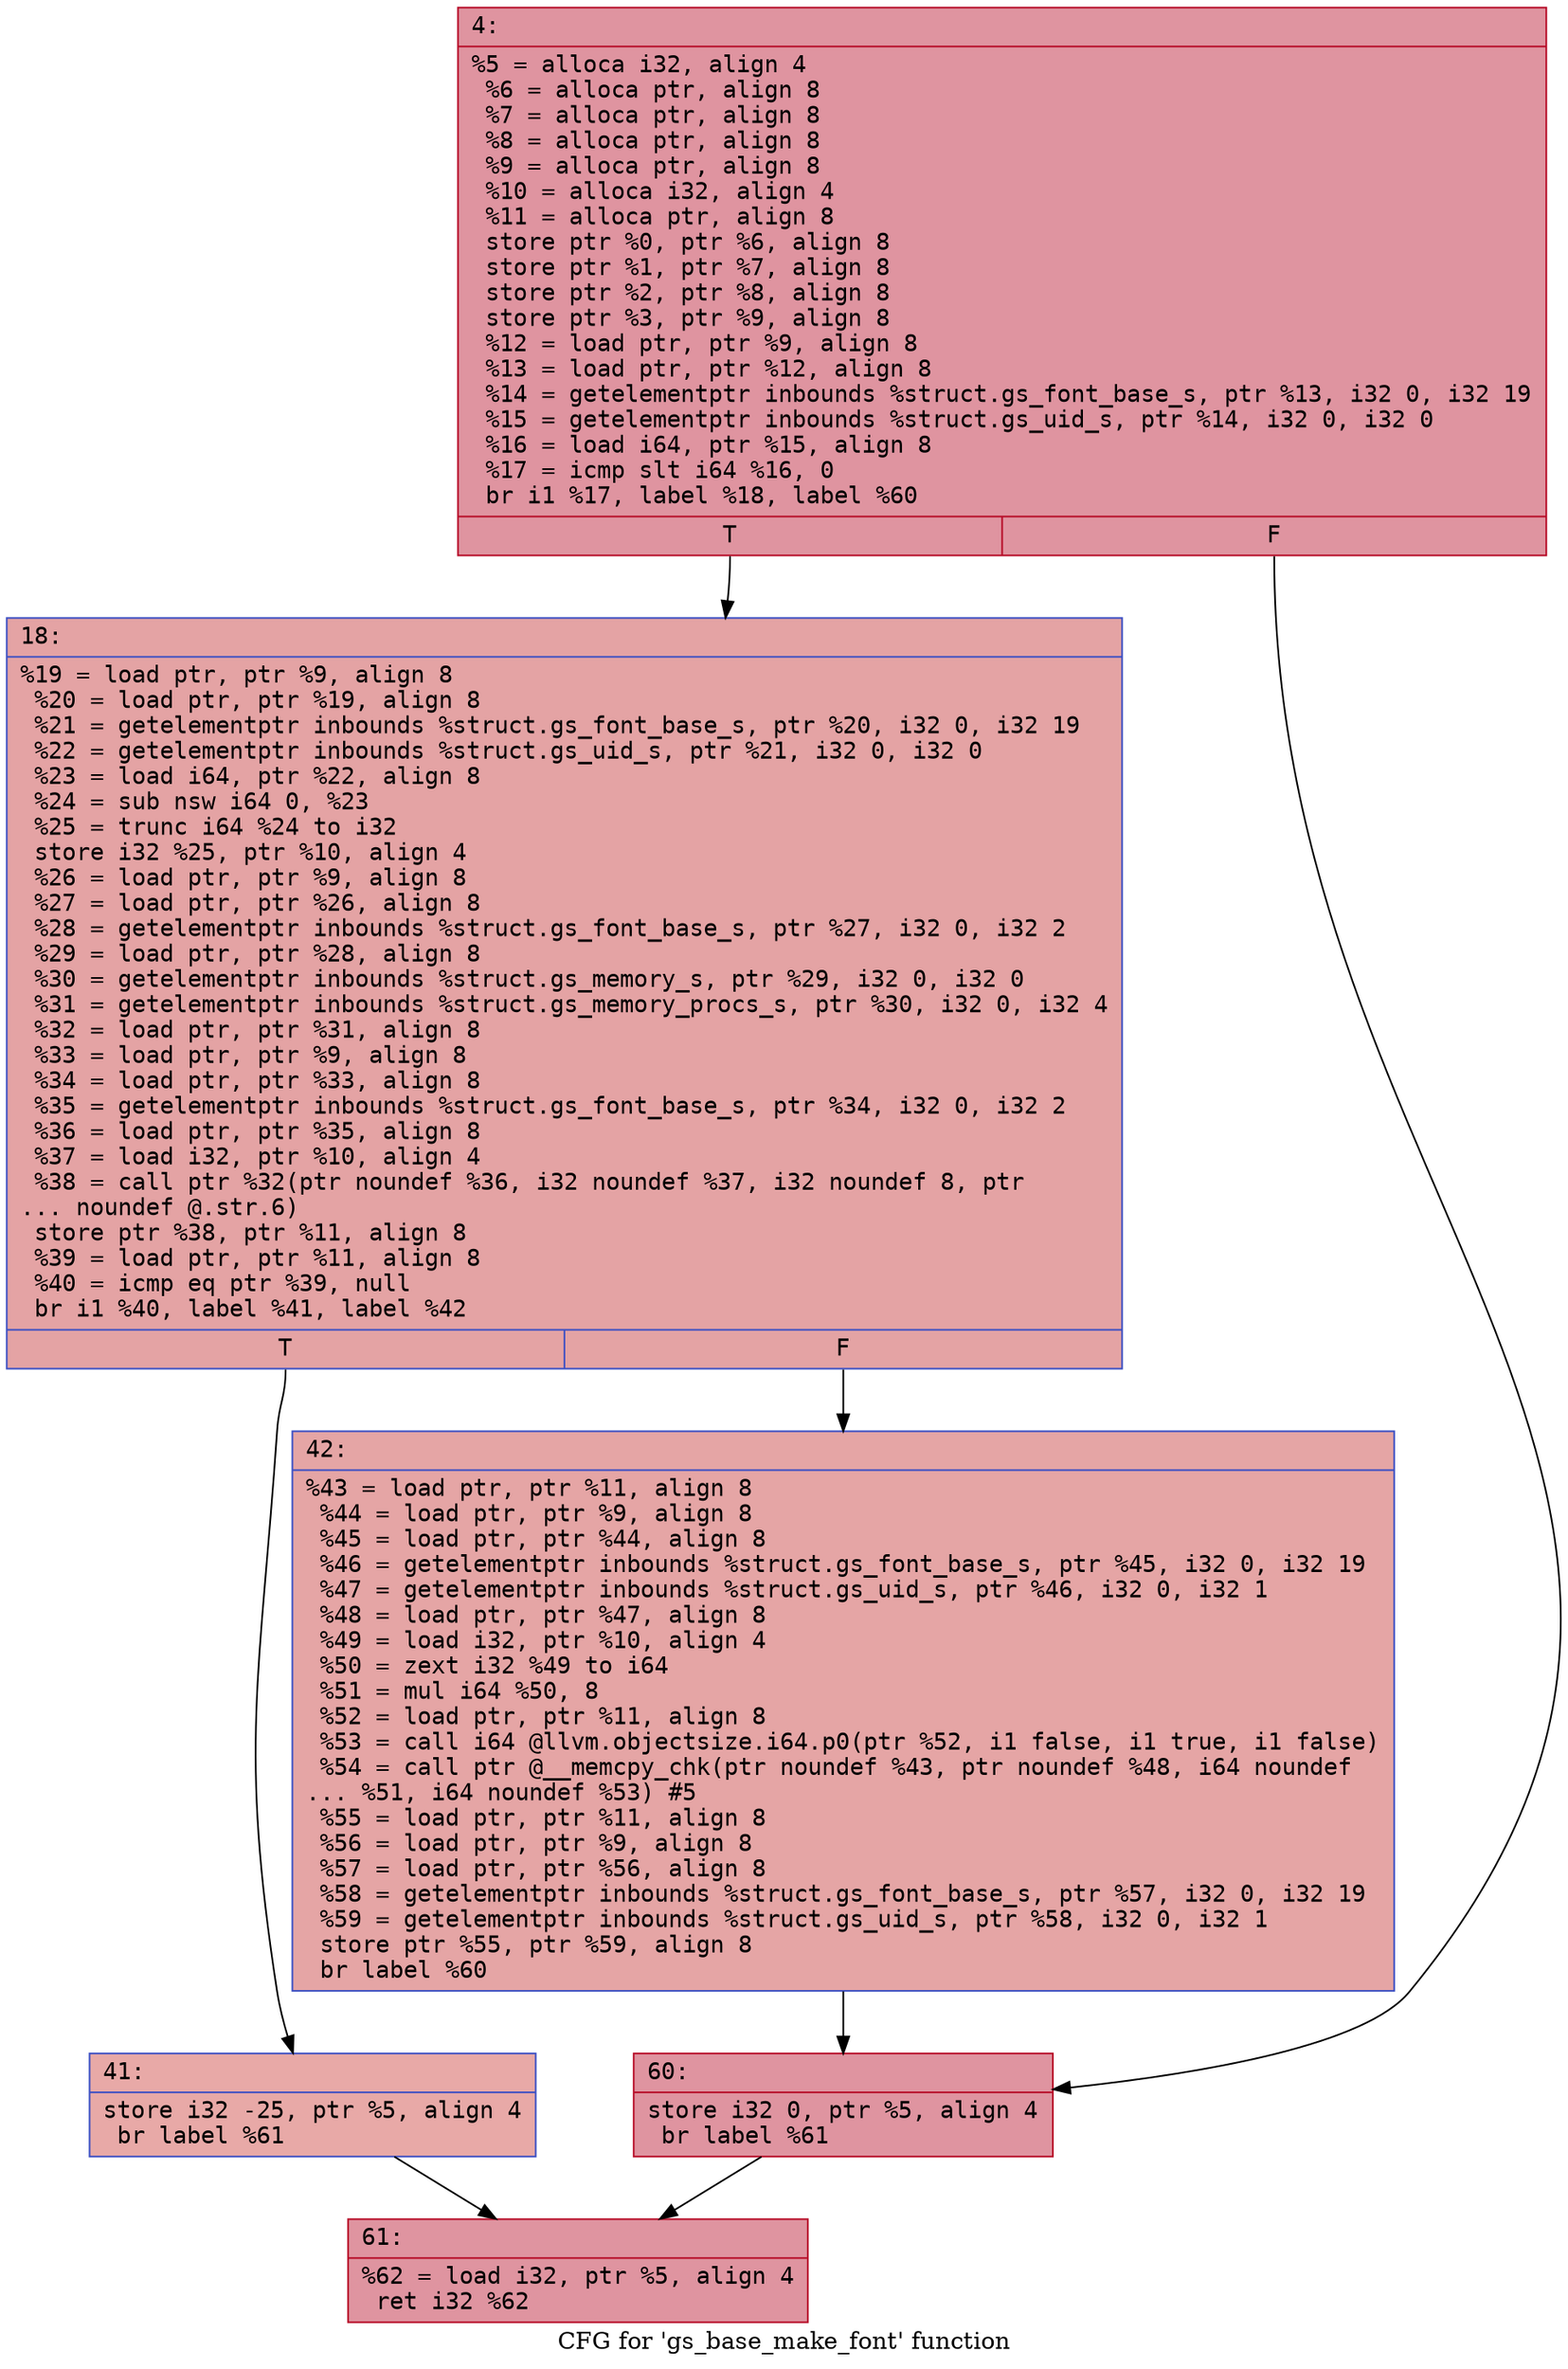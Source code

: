 digraph "CFG for 'gs_base_make_font' function" {
	label="CFG for 'gs_base_make_font' function";

	Node0x600002010f00 [shape=record,color="#b70d28ff", style=filled, fillcolor="#b70d2870" fontname="Courier",label="{4:\l|  %5 = alloca i32, align 4\l  %6 = alloca ptr, align 8\l  %7 = alloca ptr, align 8\l  %8 = alloca ptr, align 8\l  %9 = alloca ptr, align 8\l  %10 = alloca i32, align 4\l  %11 = alloca ptr, align 8\l  store ptr %0, ptr %6, align 8\l  store ptr %1, ptr %7, align 8\l  store ptr %2, ptr %8, align 8\l  store ptr %3, ptr %9, align 8\l  %12 = load ptr, ptr %9, align 8\l  %13 = load ptr, ptr %12, align 8\l  %14 = getelementptr inbounds %struct.gs_font_base_s, ptr %13, i32 0, i32 19\l  %15 = getelementptr inbounds %struct.gs_uid_s, ptr %14, i32 0, i32 0\l  %16 = load i64, ptr %15, align 8\l  %17 = icmp slt i64 %16, 0\l  br i1 %17, label %18, label %60\l|{<s0>T|<s1>F}}"];
	Node0x600002010f00:s0 -> Node0x600002010f50[tooltip="4 -> 18\nProbability 37.50%" ];
	Node0x600002010f00:s1 -> Node0x600002011040[tooltip="4 -> 60\nProbability 62.50%" ];
	Node0x600002010f50 [shape=record,color="#3d50c3ff", style=filled, fillcolor="#c32e3170" fontname="Courier",label="{18:\l|  %19 = load ptr, ptr %9, align 8\l  %20 = load ptr, ptr %19, align 8\l  %21 = getelementptr inbounds %struct.gs_font_base_s, ptr %20, i32 0, i32 19\l  %22 = getelementptr inbounds %struct.gs_uid_s, ptr %21, i32 0, i32 0\l  %23 = load i64, ptr %22, align 8\l  %24 = sub nsw i64 0, %23\l  %25 = trunc i64 %24 to i32\l  store i32 %25, ptr %10, align 4\l  %26 = load ptr, ptr %9, align 8\l  %27 = load ptr, ptr %26, align 8\l  %28 = getelementptr inbounds %struct.gs_font_base_s, ptr %27, i32 0, i32 2\l  %29 = load ptr, ptr %28, align 8\l  %30 = getelementptr inbounds %struct.gs_memory_s, ptr %29, i32 0, i32 0\l  %31 = getelementptr inbounds %struct.gs_memory_procs_s, ptr %30, i32 0, i32 4\l  %32 = load ptr, ptr %31, align 8\l  %33 = load ptr, ptr %9, align 8\l  %34 = load ptr, ptr %33, align 8\l  %35 = getelementptr inbounds %struct.gs_font_base_s, ptr %34, i32 0, i32 2\l  %36 = load ptr, ptr %35, align 8\l  %37 = load i32, ptr %10, align 4\l  %38 = call ptr %32(ptr noundef %36, i32 noundef %37, i32 noundef 8, ptr\l... noundef @.str.6)\l  store ptr %38, ptr %11, align 8\l  %39 = load ptr, ptr %11, align 8\l  %40 = icmp eq ptr %39, null\l  br i1 %40, label %41, label %42\l|{<s0>T|<s1>F}}"];
	Node0x600002010f50:s0 -> Node0x600002010fa0[tooltip="18 -> 41\nProbability 37.50%" ];
	Node0x600002010f50:s1 -> Node0x600002010ff0[tooltip="18 -> 42\nProbability 62.50%" ];
	Node0x600002010fa0 [shape=record,color="#3d50c3ff", style=filled, fillcolor="#ca3b3770" fontname="Courier",label="{41:\l|  store i32 -25, ptr %5, align 4\l  br label %61\l}"];
	Node0x600002010fa0 -> Node0x600002011090[tooltip="41 -> 61\nProbability 100.00%" ];
	Node0x600002010ff0 [shape=record,color="#3d50c3ff", style=filled, fillcolor="#c5333470" fontname="Courier",label="{42:\l|  %43 = load ptr, ptr %11, align 8\l  %44 = load ptr, ptr %9, align 8\l  %45 = load ptr, ptr %44, align 8\l  %46 = getelementptr inbounds %struct.gs_font_base_s, ptr %45, i32 0, i32 19\l  %47 = getelementptr inbounds %struct.gs_uid_s, ptr %46, i32 0, i32 1\l  %48 = load ptr, ptr %47, align 8\l  %49 = load i32, ptr %10, align 4\l  %50 = zext i32 %49 to i64\l  %51 = mul i64 %50, 8\l  %52 = load ptr, ptr %11, align 8\l  %53 = call i64 @llvm.objectsize.i64.p0(ptr %52, i1 false, i1 true, i1 false)\l  %54 = call ptr @__memcpy_chk(ptr noundef %43, ptr noundef %48, i64 noundef\l... %51, i64 noundef %53) #5\l  %55 = load ptr, ptr %11, align 8\l  %56 = load ptr, ptr %9, align 8\l  %57 = load ptr, ptr %56, align 8\l  %58 = getelementptr inbounds %struct.gs_font_base_s, ptr %57, i32 0, i32 19\l  %59 = getelementptr inbounds %struct.gs_uid_s, ptr %58, i32 0, i32 1\l  store ptr %55, ptr %59, align 8\l  br label %60\l}"];
	Node0x600002010ff0 -> Node0x600002011040[tooltip="42 -> 60\nProbability 100.00%" ];
	Node0x600002011040 [shape=record,color="#b70d28ff", style=filled, fillcolor="#b70d2870" fontname="Courier",label="{60:\l|  store i32 0, ptr %5, align 4\l  br label %61\l}"];
	Node0x600002011040 -> Node0x600002011090[tooltip="60 -> 61\nProbability 100.00%" ];
	Node0x600002011090 [shape=record,color="#b70d28ff", style=filled, fillcolor="#b70d2870" fontname="Courier",label="{61:\l|  %62 = load i32, ptr %5, align 4\l  ret i32 %62\l}"];
}
